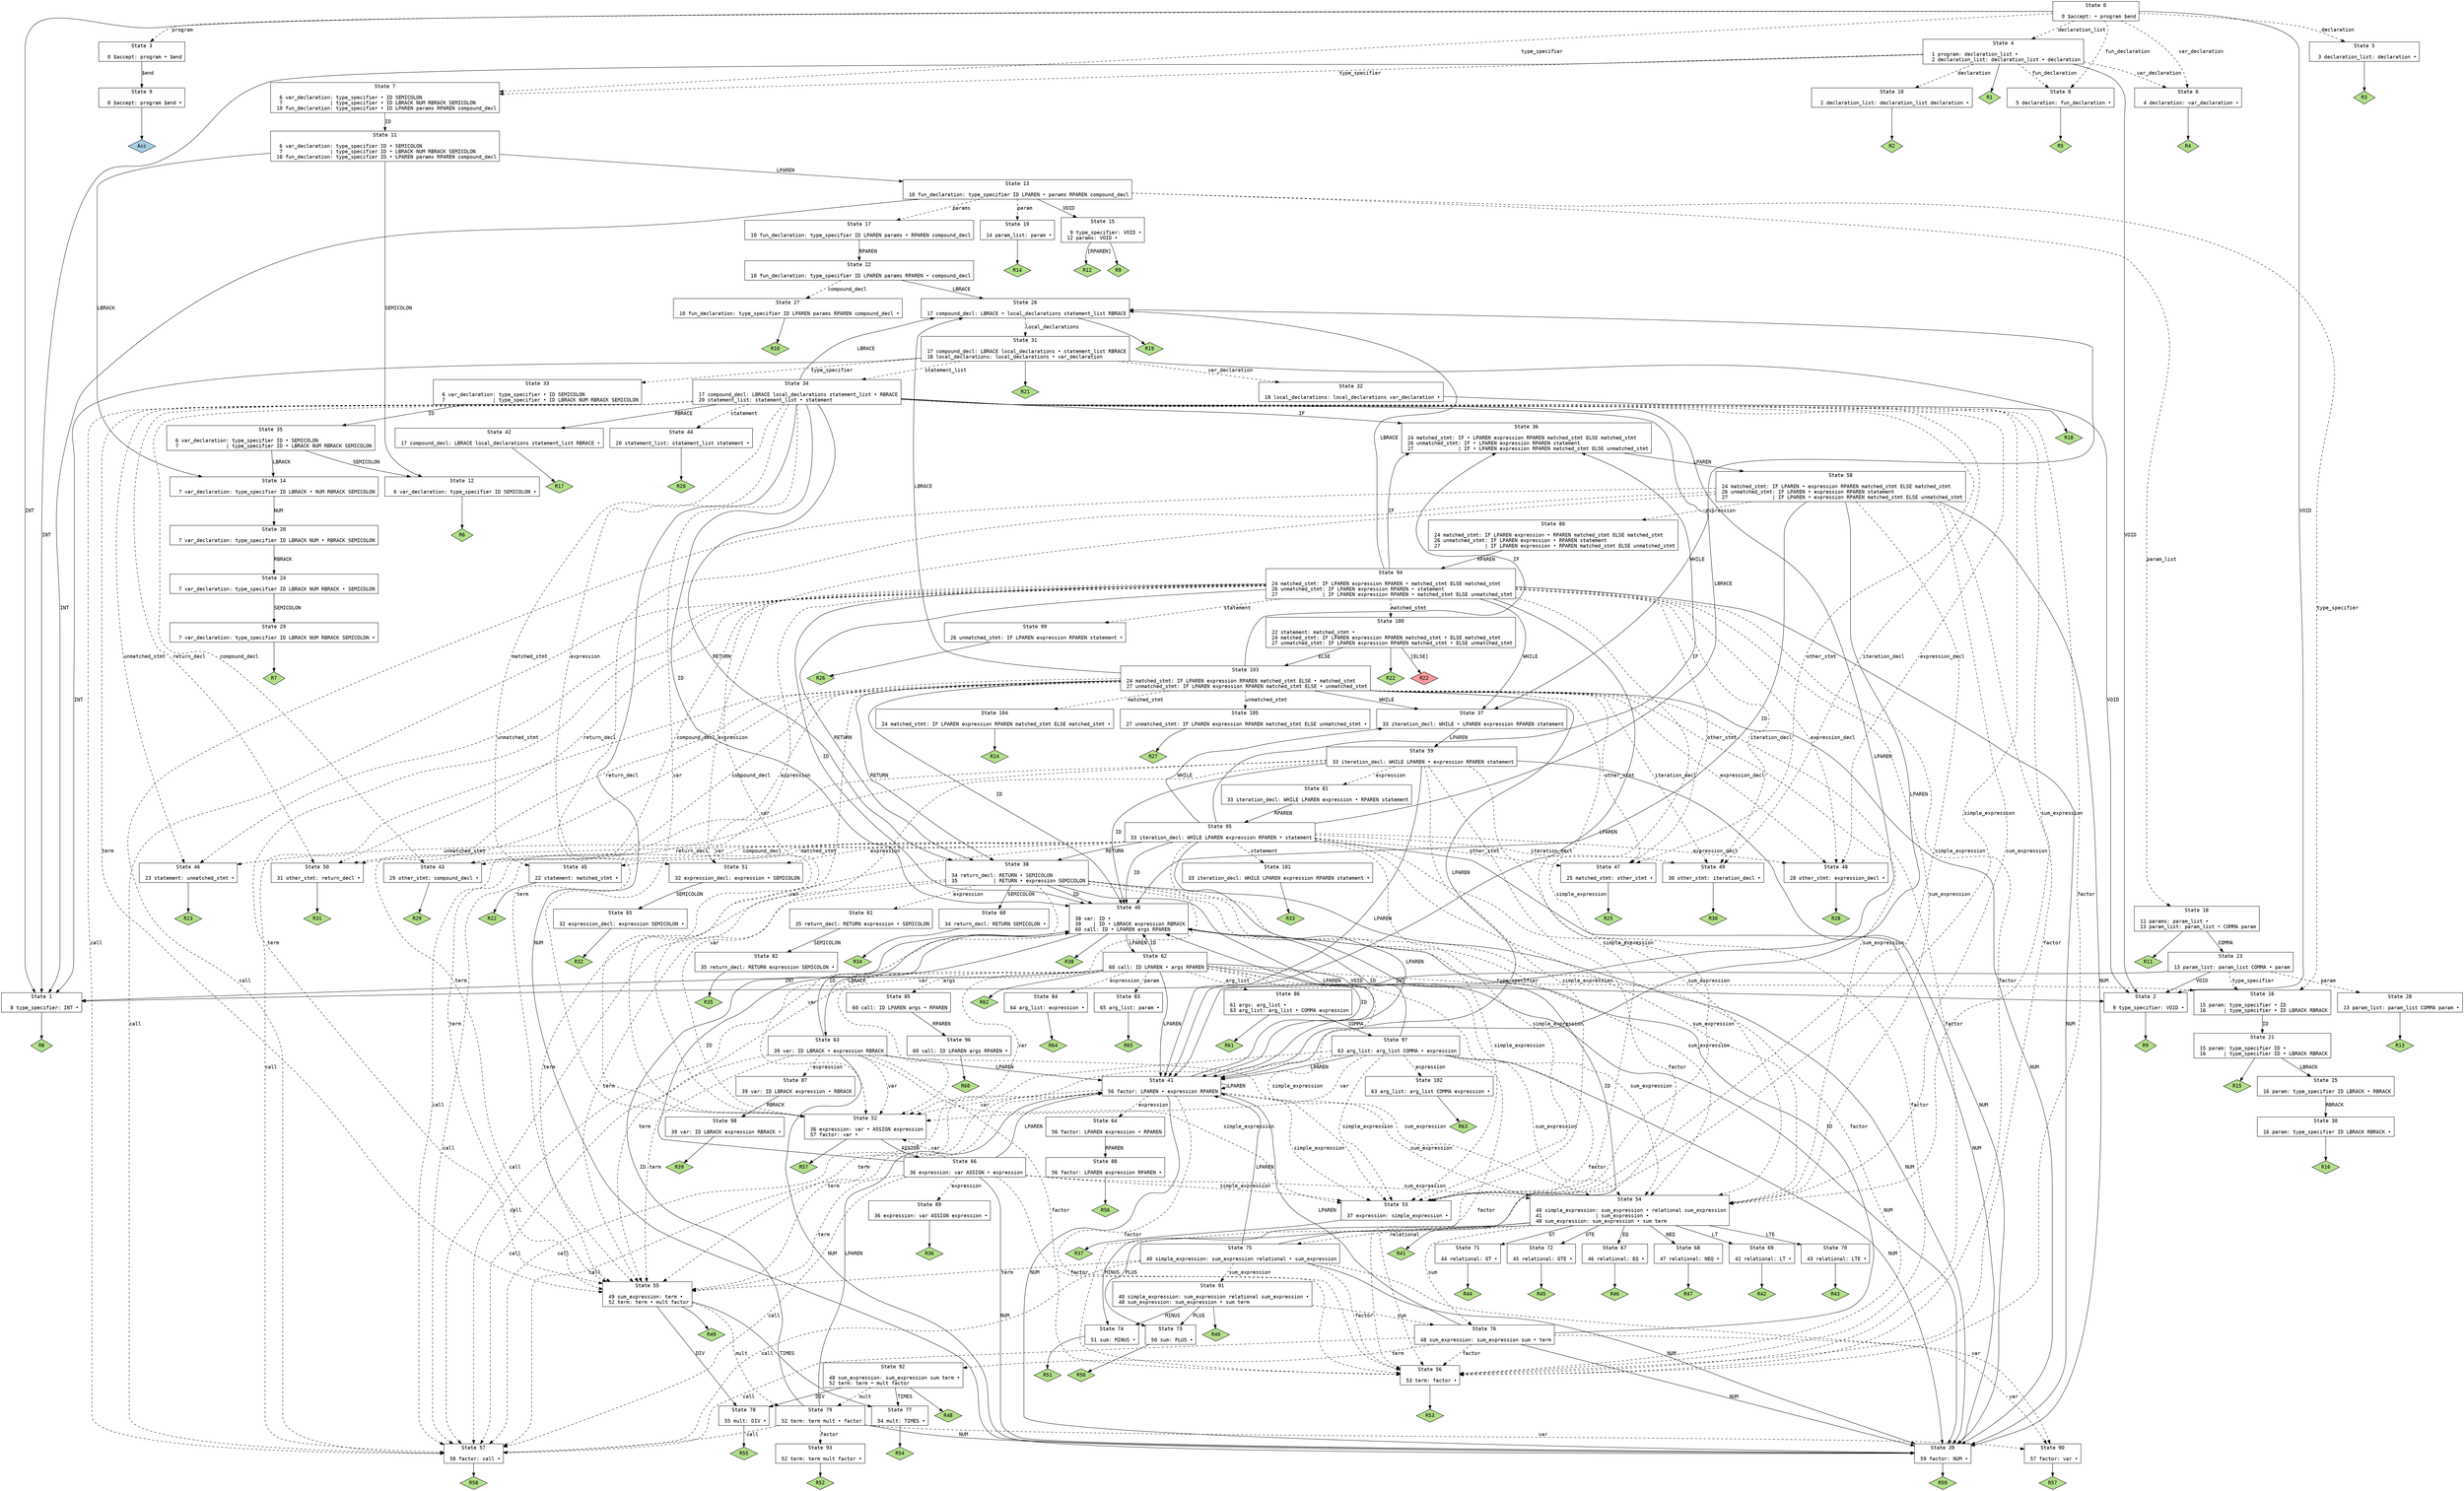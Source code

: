 // Generated by GNU Bison 3.8.2.
// Report bugs to <bug-bison@gnu.org>.
// Home page: <https://www.gnu.org/software/bison/>.

digraph "parser/parser.y"
{
  node [fontname = courier, shape = box, colorscheme = paired6]
  edge [fontname = courier]

  0 [label="State 0\n\l  0 $accept: • program $end\l"]
  0 -> 1 [style=solid label="INT"]
  0 -> 2 [style=solid label="VOID"]
  0 -> 3 [style=dashed label="program"]
  0 -> 4 [style=dashed label="declaration_list"]
  0 -> 5 [style=dashed label="declaration"]
  0 -> 6 [style=dashed label="var_declaration"]
  0 -> 7 [style=dashed label="type_specifier"]
  0 -> 8 [style=dashed label="fun_declaration"]
  1 [label="State 1\n\l  8 type_specifier: INT •\l"]
  1 -> "1R8" [style=solid]
 "1R8" [label="R8", fillcolor=3, shape=diamond, style=filled]
  2 [label="State 2\n\l  9 type_specifier: VOID •\l"]
  2 -> "2R9" [style=solid]
 "2R9" [label="R9", fillcolor=3, shape=diamond, style=filled]
  3 [label="State 3\n\l  0 $accept: program • $end\l"]
  3 -> 9 [style=solid label="$end"]
  4 [label="State 4\n\l  1 program: declaration_list •\l  2 declaration_list: declaration_list • declaration\l"]
  4 -> 1 [style=solid label="INT"]
  4 -> 2 [style=solid label="VOID"]
  4 -> 10 [style=dashed label="declaration"]
  4 -> 6 [style=dashed label="var_declaration"]
  4 -> 7 [style=dashed label="type_specifier"]
  4 -> 8 [style=dashed label="fun_declaration"]
  4 -> "4R1" [style=solid]
 "4R1" [label="R1", fillcolor=3, shape=diamond, style=filled]
  5 [label="State 5\n\l  3 declaration_list: declaration •\l"]
  5 -> "5R3" [style=solid]
 "5R3" [label="R3", fillcolor=3, shape=diamond, style=filled]
  6 [label="State 6\n\l  4 declaration: var_declaration •\l"]
  6 -> "6R4" [style=solid]
 "6R4" [label="R4", fillcolor=3, shape=diamond, style=filled]
  7 [label="State 7\n\l  6 var_declaration: type_specifier • ID SEMICOLON\l  7                | type_specifier • ID LBRACK NUM RBRACK SEMICOLON\l 10 fun_declaration: type_specifier • ID LPAREN params RPAREN compound_decl\l"]
  7 -> 11 [style=solid label="ID"]
  8 [label="State 8\n\l  5 declaration: fun_declaration •\l"]
  8 -> "8R5" [style=solid]
 "8R5" [label="R5", fillcolor=3, shape=diamond, style=filled]
  9 [label="State 9\n\l  0 $accept: program $end •\l"]
  9 -> "9R0" [style=solid]
 "9R0" [label="Acc", fillcolor=1, shape=diamond, style=filled]
  10 [label="State 10\n\l  2 declaration_list: declaration_list declaration •\l"]
  10 -> "10R2" [style=solid]
 "10R2" [label="R2", fillcolor=3, shape=diamond, style=filled]
  11 [label="State 11\n\l  6 var_declaration: type_specifier ID • SEMICOLON\l  7                | type_specifier ID • LBRACK NUM RBRACK SEMICOLON\l 10 fun_declaration: type_specifier ID • LPAREN params RPAREN compound_decl\l"]
  11 -> 12 [style=solid label="SEMICOLON"]
  11 -> 13 [style=solid label="LPAREN"]
  11 -> 14 [style=solid label="LBRACK"]
  12 [label="State 12\n\l  6 var_declaration: type_specifier ID SEMICOLON •\l"]
  12 -> "12R6" [style=solid]
 "12R6" [label="R6", fillcolor=3, shape=diamond, style=filled]
  13 [label="State 13\n\l 10 fun_declaration: type_specifier ID LPAREN • params RPAREN compound_decl\l"]
  13 -> 1 [style=solid label="INT"]
  13 -> 15 [style=solid label="VOID"]
  13 -> 16 [style=dashed label="type_specifier"]
  13 -> 17 [style=dashed label="params"]
  13 -> 18 [style=dashed label="param_list"]
  13 -> 19 [style=dashed label="param"]
  14 [label="State 14\n\l  7 var_declaration: type_specifier ID LBRACK • NUM RBRACK SEMICOLON\l"]
  14 -> 20 [style=solid label="NUM"]
  15 [label="State 15\n\l  9 type_specifier: VOID •\l 12 params: VOID •\l"]
  15 -> "15R9" [style=solid]
 "15R9" [label="R9", fillcolor=3, shape=diamond, style=filled]
  15 -> "15R12" [label="[RPAREN]", style=solid]
 "15R12" [label="R12", fillcolor=3, shape=diamond, style=filled]
  16 [label="State 16\n\l 15 param: type_specifier • ID\l 16      | type_specifier • ID LBRACK RBRACK\l"]
  16 -> 21 [style=solid label="ID"]
  17 [label="State 17\n\l 10 fun_declaration: type_specifier ID LPAREN params • RPAREN compound_decl\l"]
  17 -> 22 [style=solid label="RPAREN"]
  18 [label="State 18\n\l 11 params: param_list •\l 13 param_list: param_list • COMMA param\l"]
  18 -> 23 [style=solid label="COMMA"]
  18 -> "18R11" [style=solid]
 "18R11" [label="R11", fillcolor=3, shape=diamond, style=filled]
  19 [label="State 19\n\l 14 param_list: param •\l"]
  19 -> "19R14" [style=solid]
 "19R14" [label="R14", fillcolor=3, shape=diamond, style=filled]
  20 [label="State 20\n\l  7 var_declaration: type_specifier ID LBRACK NUM • RBRACK SEMICOLON\l"]
  20 -> 24 [style=solid label="RBRACK"]
  21 [label="State 21\n\l 15 param: type_specifier ID •\l 16      | type_specifier ID • LBRACK RBRACK\l"]
  21 -> 25 [style=solid label="LBRACK"]
  21 -> "21R15" [style=solid]
 "21R15" [label="R15", fillcolor=3, shape=diamond, style=filled]
  22 [label="State 22\n\l 10 fun_declaration: type_specifier ID LPAREN params RPAREN • compound_decl\l"]
  22 -> 26 [style=solid label="LBRACE"]
  22 -> 27 [style=dashed label="compound_decl"]
  23 [label="State 23\n\l 13 param_list: param_list COMMA • param\l"]
  23 -> 1 [style=solid label="INT"]
  23 -> 2 [style=solid label="VOID"]
  23 -> 16 [style=dashed label="type_specifier"]
  23 -> 28 [style=dashed label="param"]
  24 [label="State 24\n\l  7 var_declaration: type_specifier ID LBRACK NUM RBRACK • SEMICOLON\l"]
  24 -> 29 [style=solid label="SEMICOLON"]
  25 [label="State 25\n\l 16 param: type_specifier ID LBRACK • RBRACK\l"]
  25 -> 30 [style=solid label="RBRACK"]
  26 [label="State 26\n\l 17 compound_decl: LBRACE • local_declarations statement_list RBRACE\l"]
  26 -> 31 [style=dashed label="local_declarations"]
  26 -> "26R19" [style=solid]
 "26R19" [label="R19", fillcolor=3, shape=diamond, style=filled]
  27 [label="State 27\n\l 10 fun_declaration: type_specifier ID LPAREN params RPAREN compound_decl •\l"]
  27 -> "27R10" [style=solid]
 "27R10" [label="R10", fillcolor=3, shape=diamond, style=filled]
  28 [label="State 28\n\l 13 param_list: param_list COMMA param •\l"]
  28 -> "28R13" [style=solid]
 "28R13" [label="R13", fillcolor=3, shape=diamond, style=filled]
  29 [label="State 29\n\l  7 var_declaration: type_specifier ID LBRACK NUM RBRACK SEMICOLON •\l"]
  29 -> "29R7" [style=solid]
 "29R7" [label="R7", fillcolor=3, shape=diamond, style=filled]
  30 [label="State 30\n\l 16 param: type_specifier ID LBRACK RBRACK •\l"]
  30 -> "30R16" [style=solid]
 "30R16" [label="R16", fillcolor=3, shape=diamond, style=filled]
  31 [label="State 31\n\l 17 compound_decl: LBRACE local_declarations • statement_list RBRACE\l 18 local_declarations: local_declarations • var_declaration\l"]
  31 -> 1 [style=solid label="INT"]
  31 -> 2 [style=solid label="VOID"]
  31 -> 32 [style=dashed label="var_declaration"]
  31 -> 33 [style=dashed label="type_specifier"]
  31 -> 34 [style=dashed label="statement_list"]
  31 -> "31R21" [style=solid]
 "31R21" [label="R21", fillcolor=3, shape=diamond, style=filled]
  32 [label="State 32\n\l 18 local_declarations: local_declarations var_declaration •\l"]
  32 -> "32R18" [style=solid]
 "32R18" [label="R18", fillcolor=3, shape=diamond, style=filled]
  33 [label="State 33\n\l  6 var_declaration: type_specifier • ID SEMICOLON\l  7                | type_specifier • ID LBRACK NUM RBRACK SEMICOLON\l"]
  33 -> 35 [style=solid label="ID"]
  34 [label="State 34\n\l 17 compound_decl: LBRACE local_declarations statement_list • RBRACE\l 20 statement_list: statement_list • statement\l"]
  34 -> 36 [style=solid label="IF"]
  34 -> 37 [style=solid label="WHILE"]
  34 -> 38 [style=solid label="RETURN"]
  34 -> 39 [style=solid label="NUM"]
  34 -> 40 [style=solid label="ID"]
  34 -> 41 [style=solid label="LPAREN"]
  34 -> 26 [style=solid label="LBRACE"]
  34 -> 42 [style=solid label="RBRACE"]
  34 -> 43 [style=dashed label="compound_decl"]
  34 -> 44 [style=dashed label="statement"]
  34 -> 45 [style=dashed label="matched_stmt"]
  34 -> 46 [style=dashed label="unmatched_stmt"]
  34 -> 47 [style=dashed label="other_stmt"]
  34 -> 48 [style=dashed label="expression_decl"]
  34 -> 49 [style=dashed label="iteration_decl"]
  34 -> 50 [style=dashed label="return_decl"]
  34 -> 51 [style=dashed label="expression"]
  34 -> 52 [style=dashed label="var"]
  34 -> 53 [style=dashed label="simple_expression"]
  34 -> 54 [style=dashed label="sum_expression"]
  34 -> 55 [style=dashed label="term"]
  34 -> 56 [style=dashed label="factor"]
  34 -> 57 [style=dashed label="call"]
  35 [label="State 35\n\l  6 var_declaration: type_specifier ID • SEMICOLON\l  7                | type_specifier ID • LBRACK NUM RBRACK SEMICOLON\l"]
  35 -> 12 [style=solid label="SEMICOLON"]
  35 -> 14 [style=solid label="LBRACK"]
  36 [label="State 36\n\l 24 matched_stmt: IF • LPAREN expression RPAREN matched_stmt ELSE matched_stmt\l 26 unmatched_stmt: IF • LPAREN expression RPAREN statement\l 27               | IF • LPAREN expression RPAREN matched_stmt ELSE unmatched_stmt\l"]
  36 -> 58 [style=solid label="LPAREN"]
  37 [label="State 37\n\l 33 iteration_decl: WHILE • LPAREN expression RPAREN statement\l"]
  37 -> 59 [style=solid label="LPAREN"]
  38 [label="State 38\n\l 34 return_decl: RETURN • SEMICOLON\l 35            | RETURN • expression SEMICOLON\l"]
  38 -> 39 [style=solid label="NUM"]
  38 -> 40 [style=solid label="ID"]
  38 -> 60 [style=solid label="SEMICOLON"]
  38 -> 41 [style=solid label="LPAREN"]
  38 -> 61 [style=dashed label="expression"]
  38 -> 52 [style=dashed label="var"]
  38 -> 53 [style=dashed label="simple_expression"]
  38 -> 54 [style=dashed label="sum_expression"]
  38 -> 55 [style=dashed label="term"]
  38 -> 56 [style=dashed label="factor"]
  38 -> 57 [style=dashed label="call"]
  39 [label="State 39\n\l 59 factor: NUM •\l"]
  39 -> "39R59" [style=solid]
 "39R59" [label="R59", fillcolor=3, shape=diamond, style=filled]
  40 [label="State 40\n\l 38 var: ID •\l 39    | ID • LBRACK expression RBRACK\l 60 call: ID • LPAREN args RPAREN\l"]
  40 -> 62 [style=solid label="LPAREN"]
  40 -> 63 [style=solid label="LBRACK"]
  40 -> "40R38" [style=solid]
 "40R38" [label="R38", fillcolor=3, shape=diamond, style=filled]
  41 [label="State 41\n\l 56 factor: LPAREN • expression RPAREN\l"]
  41 -> 39 [style=solid label="NUM"]
  41 -> 40 [style=solid label="ID"]
  41 -> 41 [style=solid label="LPAREN"]
  41 -> 64 [style=dashed label="expression"]
  41 -> 52 [style=dashed label="var"]
  41 -> 53 [style=dashed label="simple_expression"]
  41 -> 54 [style=dashed label="sum_expression"]
  41 -> 55 [style=dashed label="term"]
  41 -> 56 [style=dashed label="factor"]
  41 -> 57 [style=dashed label="call"]
  42 [label="State 42\n\l 17 compound_decl: LBRACE local_declarations statement_list RBRACE •\l"]
  42 -> "42R17" [style=solid]
 "42R17" [label="R17", fillcolor=3, shape=diamond, style=filled]
  43 [label="State 43\n\l 29 other_stmt: compound_decl •\l"]
  43 -> "43R29" [style=solid]
 "43R29" [label="R29", fillcolor=3, shape=diamond, style=filled]
  44 [label="State 44\n\l 20 statement_list: statement_list statement •\l"]
  44 -> "44R20" [style=solid]
 "44R20" [label="R20", fillcolor=3, shape=diamond, style=filled]
  45 [label="State 45\n\l 22 statement: matched_stmt •\l"]
  45 -> "45R22" [style=solid]
 "45R22" [label="R22", fillcolor=3, shape=diamond, style=filled]
  46 [label="State 46\n\l 23 statement: unmatched_stmt •\l"]
  46 -> "46R23" [style=solid]
 "46R23" [label="R23", fillcolor=3, shape=diamond, style=filled]
  47 [label="State 47\n\l 25 matched_stmt: other_stmt •\l"]
  47 -> "47R25" [style=solid]
 "47R25" [label="R25", fillcolor=3, shape=diamond, style=filled]
  48 [label="State 48\n\l 28 other_stmt: expression_decl •\l"]
  48 -> "48R28" [style=solid]
 "48R28" [label="R28", fillcolor=3, shape=diamond, style=filled]
  49 [label="State 49\n\l 30 other_stmt: iteration_decl •\l"]
  49 -> "49R30" [style=solid]
 "49R30" [label="R30", fillcolor=3, shape=diamond, style=filled]
  50 [label="State 50\n\l 31 other_stmt: return_decl •\l"]
  50 -> "50R31" [style=solid]
 "50R31" [label="R31", fillcolor=3, shape=diamond, style=filled]
  51 [label="State 51\n\l 32 expression_decl: expression • SEMICOLON\l"]
  51 -> 65 [style=solid label="SEMICOLON"]
  52 [label="State 52\n\l 36 expression: var • ASSIGN expression\l 57 factor: var •\l"]
  52 -> 66 [style=solid label="ASSIGN"]
  52 -> "52R57" [style=solid]
 "52R57" [label="R57", fillcolor=3, shape=diamond, style=filled]
  53 [label="State 53\n\l 37 expression: simple_expression •\l"]
  53 -> "53R37" [style=solid]
 "53R37" [label="R37", fillcolor=3, shape=diamond, style=filled]
  54 [label="State 54\n\l 40 simple_expression: sum_expression • relational sum_expression\l 41                  | sum_expression •\l 48 sum_expression: sum_expression • sum term\l"]
  54 -> 67 [style=solid label="EQ"]
  54 -> 68 [style=solid label="NEQ"]
  54 -> 69 [style=solid label="LT"]
  54 -> 70 [style=solid label="LTE"]
  54 -> 71 [style=solid label="GT"]
  54 -> 72 [style=solid label="GTE"]
  54 -> 73 [style=solid label="PLUS"]
  54 -> 74 [style=solid label="MINUS"]
  54 -> 75 [style=dashed label="relational"]
  54 -> 76 [style=dashed label="sum"]
  54 -> "54R41" [style=solid]
 "54R41" [label="R41", fillcolor=3, shape=diamond, style=filled]
  55 [label="State 55\n\l 49 sum_expression: term •\l 52 term: term • mult factor\l"]
  55 -> 77 [style=solid label="TIMES"]
  55 -> 78 [style=solid label="DIV"]
  55 -> 79 [style=dashed label="mult"]
  55 -> "55R49" [style=solid]
 "55R49" [label="R49", fillcolor=3, shape=diamond, style=filled]
  56 [label="State 56\n\l 53 term: factor •\l"]
  56 -> "56R53" [style=solid]
 "56R53" [label="R53", fillcolor=3, shape=diamond, style=filled]
  57 [label="State 57\n\l 58 factor: call •\l"]
  57 -> "57R58" [style=solid]
 "57R58" [label="R58", fillcolor=3, shape=diamond, style=filled]
  58 [label="State 58\n\l 24 matched_stmt: IF LPAREN • expression RPAREN matched_stmt ELSE matched_stmt\l 26 unmatched_stmt: IF LPAREN • expression RPAREN statement\l 27               | IF LPAREN • expression RPAREN matched_stmt ELSE unmatched_stmt\l"]
  58 -> 39 [style=solid label="NUM"]
  58 -> 40 [style=solid label="ID"]
  58 -> 41 [style=solid label="LPAREN"]
  58 -> 80 [style=dashed label="expression"]
  58 -> 52 [style=dashed label="var"]
  58 -> 53 [style=dashed label="simple_expression"]
  58 -> 54 [style=dashed label="sum_expression"]
  58 -> 55 [style=dashed label="term"]
  58 -> 56 [style=dashed label="factor"]
  58 -> 57 [style=dashed label="call"]
  59 [label="State 59\n\l 33 iteration_decl: WHILE LPAREN • expression RPAREN statement\l"]
  59 -> 39 [style=solid label="NUM"]
  59 -> 40 [style=solid label="ID"]
  59 -> 41 [style=solid label="LPAREN"]
  59 -> 81 [style=dashed label="expression"]
  59 -> 52 [style=dashed label="var"]
  59 -> 53 [style=dashed label="simple_expression"]
  59 -> 54 [style=dashed label="sum_expression"]
  59 -> 55 [style=dashed label="term"]
  59 -> 56 [style=dashed label="factor"]
  59 -> 57 [style=dashed label="call"]
  60 [label="State 60\n\l 34 return_decl: RETURN SEMICOLON •\l"]
  60 -> "60R34" [style=solid]
 "60R34" [label="R34", fillcolor=3, shape=diamond, style=filled]
  61 [label="State 61\n\l 35 return_decl: RETURN expression • SEMICOLON\l"]
  61 -> 82 [style=solid label="SEMICOLON"]
  62 [label="State 62\n\l 60 call: ID LPAREN • args RPAREN\l"]
  62 -> 1 [style=solid label="INT"]
  62 -> 2 [style=solid label="VOID"]
  62 -> 39 [style=solid label="NUM"]
  62 -> 40 [style=solid label="ID"]
  62 -> 41 [style=solid label="LPAREN"]
  62 -> 16 [style=dashed label="type_specifier"]
  62 -> 83 [style=dashed label="param"]
  62 -> 84 [style=dashed label="expression"]
  62 -> 52 [style=dashed label="var"]
  62 -> 53 [style=dashed label="simple_expression"]
  62 -> 54 [style=dashed label="sum_expression"]
  62 -> 55 [style=dashed label="term"]
  62 -> 56 [style=dashed label="factor"]
  62 -> 57 [style=dashed label="call"]
  62 -> 85 [style=dashed label="args"]
  62 -> 86 [style=dashed label="arg_list"]
  62 -> "62R62" [style=solid]
 "62R62" [label="R62", fillcolor=3, shape=diamond, style=filled]
  63 [label="State 63\n\l 39 var: ID LBRACK • expression RBRACK\l"]
  63 -> 39 [style=solid label="NUM"]
  63 -> 40 [style=solid label="ID"]
  63 -> 41 [style=solid label="LPAREN"]
  63 -> 87 [style=dashed label="expression"]
  63 -> 52 [style=dashed label="var"]
  63 -> 53 [style=dashed label="simple_expression"]
  63 -> 54 [style=dashed label="sum_expression"]
  63 -> 55 [style=dashed label="term"]
  63 -> 56 [style=dashed label="factor"]
  63 -> 57 [style=dashed label="call"]
  64 [label="State 64\n\l 56 factor: LPAREN expression • RPAREN\l"]
  64 -> 88 [style=solid label="RPAREN"]
  65 [label="State 65\n\l 32 expression_decl: expression SEMICOLON •\l"]
  65 -> "65R32" [style=solid]
 "65R32" [label="R32", fillcolor=3, shape=diamond, style=filled]
  66 [label="State 66\n\l 36 expression: var ASSIGN • expression\l"]
  66 -> 39 [style=solid label="NUM"]
  66 -> 40 [style=solid label="ID"]
  66 -> 41 [style=solid label="LPAREN"]
  66 -> 89 [style=dashed label="expression"]
  66 -> 52 [style=dashed label="var"]
  66 -> 53 [style=dashed label="simple_expression"]
  66 -> 54 [style=dashed label="sum_expression"]
  66 -> 55 [style=dashed label="term"]
  66 -> 56 [style=dashed label="factor"]
  66 -> 57 [style=dashed label="call"]
  67 [label="State 67\n\l 46 relational: EQ •\l"]
  67 -> "67R46" [style=solid]
 "67R46" [label="R46", fillcolor=3, shape=diamond, style=filled]
  68 [label="State 68\n\l 47 relational: NEQ •\l"]
  68 -> "68R47" [style=solid]
 "68R47" [label="R47", fillcolor=3, shape=diamond, style=filled]
  69 [label="State 69\n\l 42 relational: LT •\l"]
  69 -> "69R42" [style=solid]
 "69R42" [label="R42", fillcolor=3, shape=diamond, style=filled]
  70 [label="State 70\n\l 43 relational: LTE •\l"]
  70 -> "70R43" [style=solid]
 "70R43" [label="R43", fillcolor=3, shape=diamond, style=filled]
  71 [label="State 71\n\l 44 relational: GT •\l"]
  71 -> "71R44" [style=solid]
 "71R44" [label="R44", fillcolor=3, shape=diamond, style=filled]
  72 [label="State 72\n\l 45 relational: GTE •\l"]
  72 -> "72R45" [style=solid]
 "72R45" [label="R45", fillcolor=3, shape=diamond, style=filled]
  73 [label="State 73\n\l 50 sum: PLUS •\l"]
  73 -> "73R50" [style=solid]
 "73R50" [label="R50", fillcolor=3, shape=diamond, style=filled]
  74 [label="State 74\n\l 51 sum: MINUS •\l"]
  74 -> "74R51" [style=solid]
 "74R51" [label="R51", fillcolor=3, shape=diamond, style=filled]
  75 [label="State 75\n\l 40 simple_expression: sum_expression relational • sum_expression\l"]
  75 -> 39 [style=solid label="NUM"]
  75 -> 40 [style=solid label="ID"]
  75 -> 41 [style=solid label="LPAREN"]
  75 -> 90 [style=dashed label="var"]
  75 -> 91 [style=dashed label="sum_expression"]
  75 -> 55 [style=dashed label="term"]
  75 -> 56 [style=dashed label="factor"]
  75 -> 57 [style=dashed label="call"]
  76 [label="State 76\n\l 48 sum_expression: sum_expression sum • term\l"]
  76 -> 39 [style=solid label="NUM"]
  76 -> 40 [style=solid label="ID"]
  76 -> 41 [style=solid label="LPAREN"]
  76 -> 90 [style=dashed label="var"]
  76 -> 92 [style=dashed label="term"]
  76 -> 56 [style=dashed label="factor"]
  76 -> 57 [style=dashed label="call"]
  77 [label="State 77\n\l 54 mult: TIMES •\l"]
  77 -> "77R54" [style=solid]
 "77R54" [label="R54", fillcolor=3, shape=diamond, style=filled]
  78 [label="State 78\n\l 55 mult: DIV •\l"]
  78 -> "78R55" [style=solid]
 "78R55" [label="R55", fillcolor=3, shape=diamond, style=filled]
  79 [label="State 79\n\l 52 term: term mult • factor\l"]
  79 -> 39 [style=solid label="NUM"]
  79 -> 40 [style=solid label="ID"]
  79 -> 41 [style=solid label="LPAREN"]
  79 -> 90 [style=dashed label="var"]
  79 -> 93 [style=dashed label="factor"]
  79 -> 57 [style=dashed label="call"]
  80 [label="State 80\n\l 24 matched_stmt: IF LPAREN expression • RPAREN matched_stmt ELSE matched_stmt\l 26 unmatched_stmt: IF LPAREN expression • RPAREN statement\l 27               | IF LPAREN expression • RPAREN matched_stmt ELSE unmatched_stmt\l"]
  80 -> 94 [style=solid label="RPAREN"]
  81 [label="State 81\n\l 33 iteration_decl: WHILE LPAREN expression • RPAREN statement\l"]
  81 -> 95 [style=solid label="RPAREN"]
  82 [label="State 82\n\l 35 return_decl: RETURN expression SEMICOLON •\l"]
  82 -> "82R35" [style=solid]
 "82R35" [label="R35", fillcolor=3, shape=diamond, style=filled]
  83 [label="State 83\n\l 65 arg_list: param •\l"]
  83 -> "83R65" [style=solid]
 "83R65" [label="R65", fillcolor=3, shape=diamond, style=filled]
  84 [label="State 84\n\l 64 arg_list: expression •\l"]
  84 -> "84R64" [style=solid]
 "84R64" [label="R64", fillcolor=3, shape=diamond, style=filled]
  85 [label="State 85\n\l 60 call: ID LPAREN args • RPAREN\l"]
  85 -> 96 [style=solid label="RPAREN"]
  86 [label="State 86\n\l 61 args: arg_list •\l 63 arg_list: arg_list • COMMA expression\l"]
  86 -> 97 [style=solid label="COMMA"]
  86 -> "86R61" [style=solid]
 "86R61" [label="R61", fillcolor=3, shape=diamond, style=filled]
  87 [label="State 87\n\l 39 var: ID LBRACK expression • RBRACK\l"]
  87 -> 98 [style=solid label="RBRACK"]
  88 [label="State 88\n\l 56 factor: LPAREN expression RPAREN •\l"]
  88 -> "88R56" [style=solid]
 "88R56" [label="R56", fillcolor=3, shape=diamond, style=filled]
  89 [label="State 89\n\l 36 expression: var ASSIGN expression •\l"]
  89 -> "89R36" [style=solid]
 "89R36" [label="R36", fillcolor=3, shape=diamond, style=filled]
  90 [label="State 90\n\l 57 factor: var •\l"]
  90 -> "90R57" [style=solid]
 "90R57" [label="R57", fillcolor=3, shape=diamond, style=filled]
  91 [label="State 91\n\l 40 simple_expression: sum_expression relational sum_expression •\l 48 sum_expression: sum_expression • sum term\l"]
  91 -> 73 [style=solid label="PLUS"]
  91 -> 74 [style=solid label="MINUS"]
  91 -> 76 [style=dashed label="sum"]
  91 -> "91R40" [style=solid]
 "91R40" [label="R40", fillcolor=3, shape=diamond, style=filled]
  92 [label="State 92\n\l 48 sum_expression: sum_expression sum term •\l 52 term: term • mult factor\l"]
  92 -> 77 [style=solid label="TIMES"]
  92 -> 78 [style=solid label="DIV"]
  92 -> 79 [style=dashed label="mult"]
  92 -> "92R48" [style=solid]
 "92R48" [label="R48", fillcolor=3, shape=diamond, style=filled]
  93 [label="State 93\n\l 52 term: term mult factor •\l"]
  93 -> "93R52" [style=solid]
 "93R52" [label="R52", fillcolor=3, shape=diamond, style=filled]
  94 [label="State 94\n\l 24 matched_stmt: IF LPAREN expression RPAREN • matched_stmt ELSE matched_stmt\l 26 unmatched_stmt: IF LPAREN expression RPAREN • statement\l 27               | IF LPAREN expression RPAREN • matched_stmt ELSE unmatched_stmt\l"]
  94 -> 36 [style=solid label="IF"]
  94 -> 37 [style=solid label="WHILE"]
  94 -> 38 [style=solid label="RETURN"]
  94 -> 39 [style=solid label="NUM"]
  94 -> 40 [style=solid label="ID"]
  94 -> 41 [style=solid label="LPAREN"]
  94 -> 26 [style=solid label="LBRACE"]
  94 -> 43 [style=dashed label="compound_decl"]
  94 -> 99 [style=dashed label="statement"]
  94 -> 100 [style=dashed label="matched_stmt"]
  94 -> 46 [style=dashed label="unmatched_stmt"]
  94 -> 47 [style=dashed label="other_stmt"]
  94 -> 48 [style=dashed label="expression_decl"]
  94 -> 49 [style=dashed label="iteration_decl"]
  94 -> 50 [style=dashed label="return_decl"]
  94 -> 51 [style=dashed label="expression"]
  94 -> 52 [style=dashed label="var"]
  94 -> 53 [style=dashed label="simple_expression"]
  94 -> 54 [style=dashed label="sum_expression"]
  94 -> 55 [style=dashed label="term"]
  94 -> 56 [style=dashed label="factor"]
  94 -> 57 [style=dashed label="call"]
  95 [label="State 95\n\l 33 iteration_decl: WHILE LPAREN expression RPAREN • statement\l"]
  95 -> 36 [style=solid label="IF"]
  95 -> 37 [style=solid label="WHILE"]
  95 -> 38 [style=solid label="RETURN"]
  95 -> 39 [style=solid label="NUM"]
  95 -> 40 [style=solid label="ID"]
  95 -> 41 [style=solid label="LPAREN"]
  95 -> 26 [style=solid label="LBRACE"]
  95 -> 43 [style=dashed label="compound_decl"]
  95 -> 101 [style=dashed label="statement"]
  95 -> 45 [style=dashed label="matched_stmt"]
  95 -> 46 [style=dashed label="unmatched_stmt"]
  95 -> 47 [style=dashed label="other_stmt"]
  95 -> 48 [style=dashed label="expression_decl"]
  95 -> 49 [style=dashed label="iteration_decl"]
  95 -> 50 [style=dashed label="return_decl"]
  95 -> 51 [style=dashed label="expression"]
  95 -> 52 [style=dashed label="var"]
  95 -> 53 [style=dashed label="simple_expression"]
  95 -> 54 [style=dashed label="sum_expression"]
  95 -> 55 [style=dashed label="term"]
  95 -> 56 [style=dashed label="factor"]
  95 -> 57 [style=dashed label="call"]
  96 [label="State 96\n\l 60 call: ID LPAREN args RPAREN •\l"]
  96 -> "96R60" [style=solid]
 "96R60" [label="R60", fillcolor=3, shape=diamond, style=filled]
  97 [label="State 97\n\l 63 arg_list: arg_list COMMA • expression\l"]
  97 -> 39 [style=solid label="NUM"]
  97 -> 40 [style=solid label="ID"]
  97 -> 41 [style=solid label="LPAREN"]
  97 -> 102 [style=dashed label="expression"]
  97 -> 52 [style=dashed label="var"]
  97 -> 53 [style=dashed label="simple_expression"]
  97 -> 54 [style=dashed label="sum_expression"]
  97 -> 55 [style=dashed label="term"]
  97 -> 56 [style=dashed label="factor"]
  97 -> 57 [style=dashed label="call"]
  98 [label="State 98\n\l 39 var: ID LBRACK expression RBRACK •\l"]
  98 -> "98R39" [style=solid]
 "98R39" [label="R39", fillcolor=3, shape=diamond, style=filled]
  99 [label="State 99\n\l 26 unmatched_stmt: IF LPAREN expression RPAREN statement •\l"]
  99 -> "99R26" [style=solid]
 "99R26" [label="R26", fillcolor=3, shape=diamond, style=filled]
  100 [label="State 100\n\l 22 statement: matched_stmt •\l 24 matched_stmt: IF LPAREN expression RPAREN matched_stmt • ELSE matched_stmt\l 27 unmatched_stmt: IF LPAREN expression RPAREN matched_stmt • ELSE unmatched_stmt\l"]
  100 -> 103 [style=solid label="ELSE"]
  100 -> "100R22d" [label="[ELSE]", style=solid]
 "100R22d" [label="R22", fillcolor=5, shape=diamond, style=filled]
  100 -> "100R22" [style=solid]
 "100R22" [label="R22", fillcolor=3, shape=diamond, style=filled]
  101 [label="State 101\n\l 33 iteration_decl: WHILE LPAREN expression RPAREN statement •\l"]
  101 -> "101R33" [style=solid]
 "101R33" [label="R33", fillcolor=3, shape=diamond, style=filled]
  102 [label="State 102\n\l 63 arg_list: arg_list COMMA expression •\l"]
  102 -> "102R63" [style=solid]
 "102R63" [label="R63", fillcolor=3, shape=diamond, style=filled]
  103 [label="State 103\n\l 24 matched_stmt: IF LPAREN expression RPAREN matched_stmt ELSE • matched_stmt\l 27 unmatched_stmt: IF LPAREN expression RPAREN matched_stmt ELSE • unmatched_stmt\l"]
  103 -> 36 [style=solid label="IF"]
  103 -> 37 [style=solid label="WHILE"]
  103 -> 38 [style=solid label="RETURN"]
  103 -> 39 [style=solid label="NUM"]
  103 -> 40 [style=solid label="ID"]
  103 -> 41 [style=solid label="LPAREN"]
  103 -> 26 [style=solid label="LBRACE"]
  103 -> 43 [style=dashed label="compound_decl"]
  103 -> 104 [style=dashed label="matched_stmt"]
  103 -> 105 [style=dashed label="unmatched_stmt"]
  103 -> 47 [style=dashed label="other_stmt"]
  103 -> 48 [style=dashed label="expression_decl"]
  103 -> 49 [style=dashed label="iteration_decl"]
  103 -> 50 [style=dashed label="return_decl"]
  103 -> 51 [style=dashed label="expression"]
  103 -> 52 [style=dashed label="var"]
  103 -> 53 [style=dashed label="simple_expression"]
  103 -> 54 [style=dashed label="sum_expression"]
  103 -> 55 [style=dashed label="term"]
  103 -> 56 [style=dashed label="factor"]
  103 -> 57 [style=dashed label="call"]
  104 [label="State 104\n\l 24 matched_stmt: IF LPAREN expression RPAREN matched_stmt ELSE matched_stmt •\l"]
  104 -> "104R24" [style=solid]
 "104R24" [label="R24", fillcolor=3, shape=diamond, style=filled]
  105 [label="State 105\n\l 27 unmatched_stmt: IF LPAREN expression RPAREN matched_stmt ELSE unmatched_stmt •\l"]
  105 -> "105R27" [style=solid]
 "105R27" [label="R27", fillcolor=3, shape=diamond, style=filled]
}
